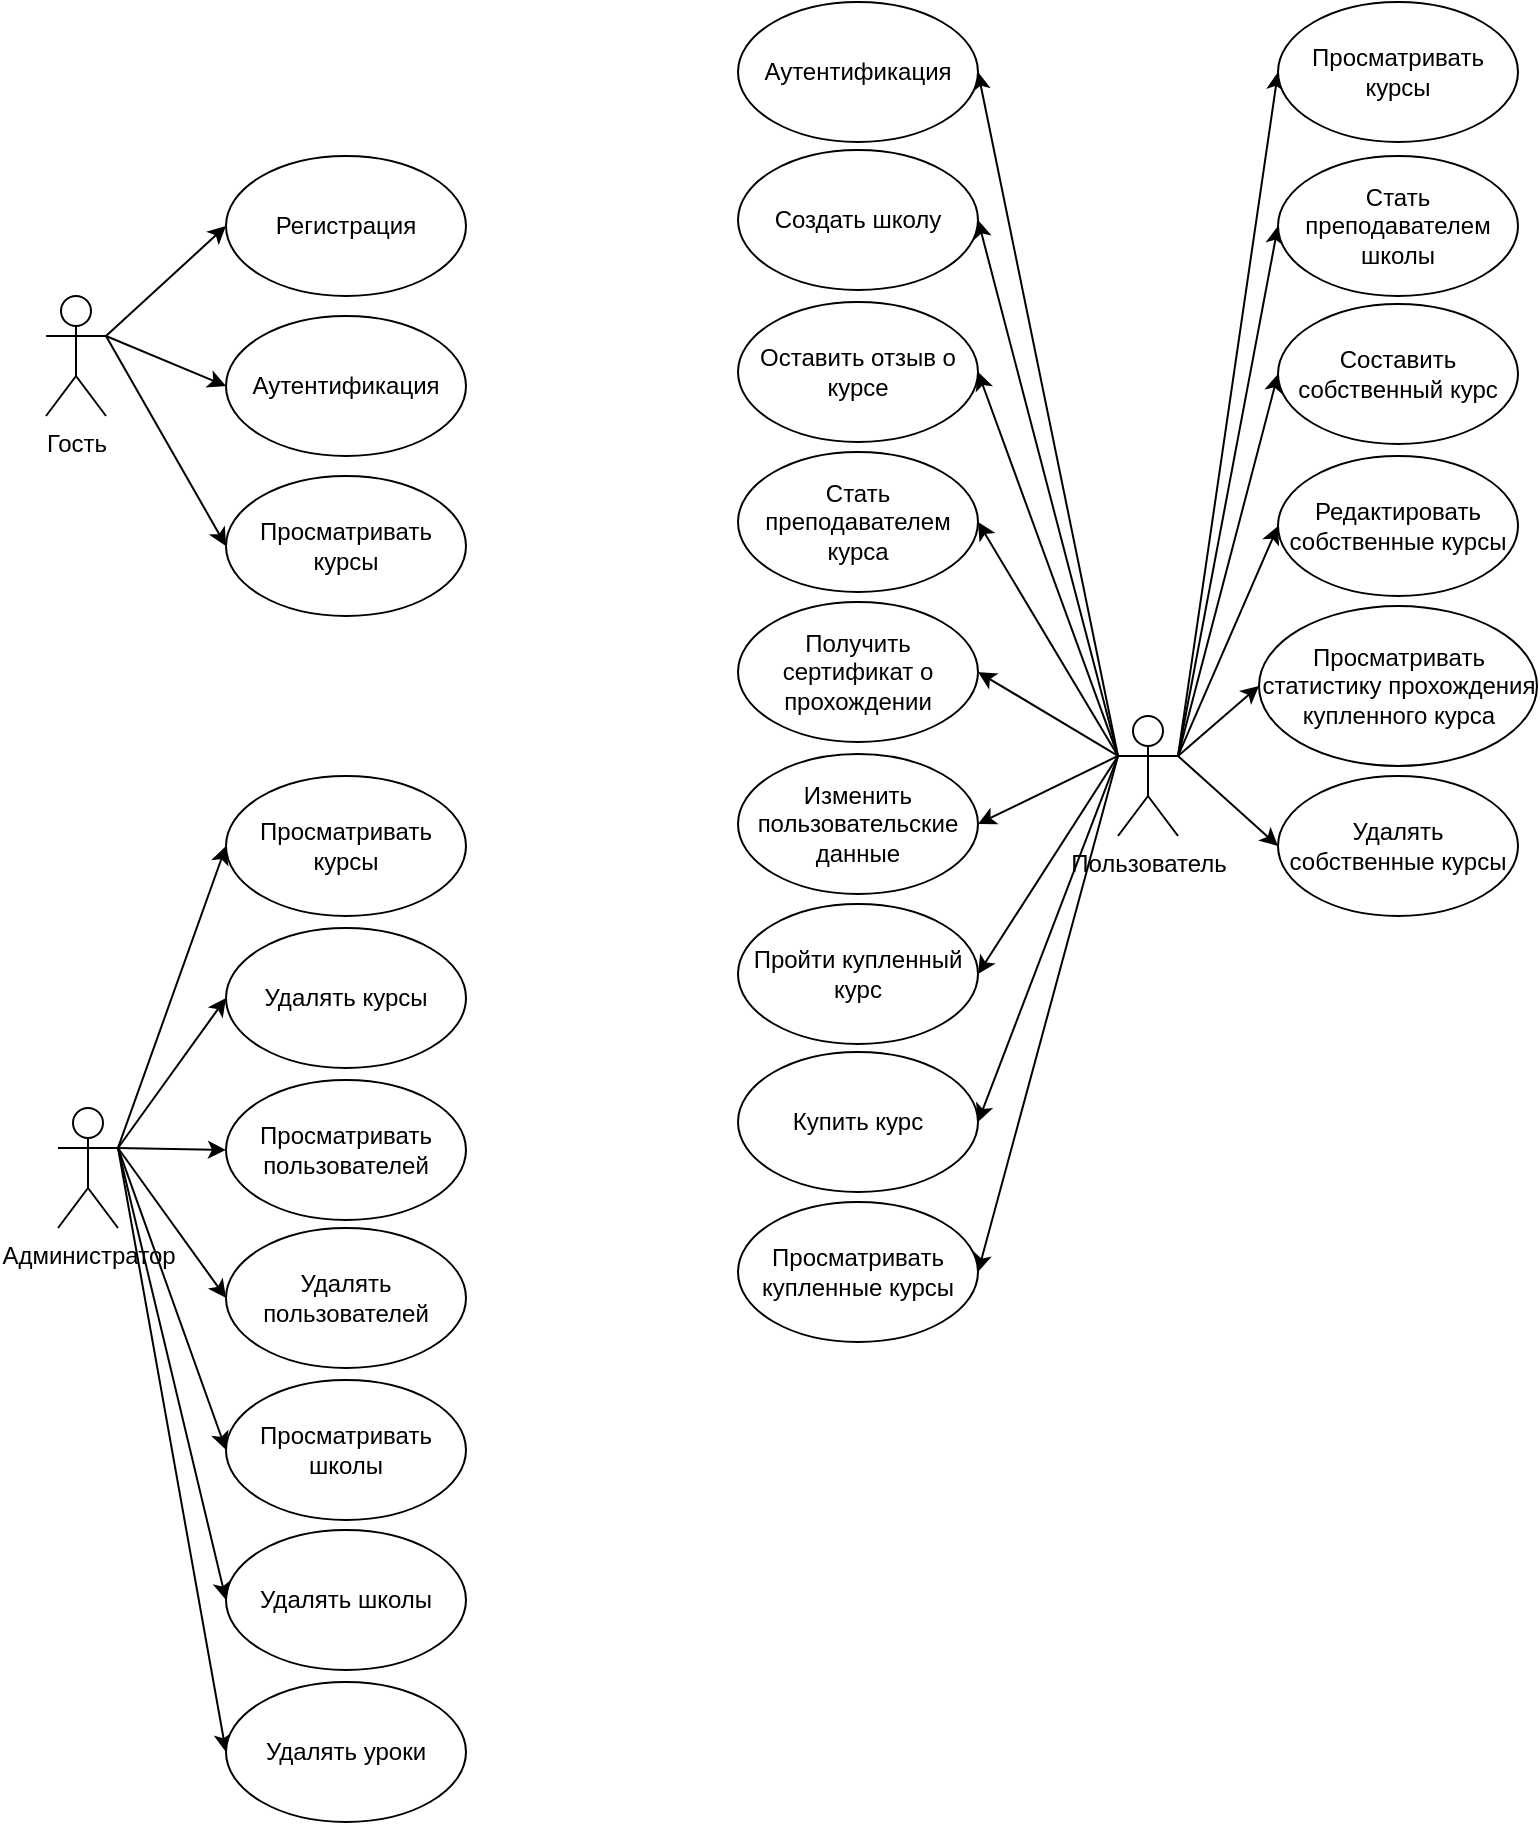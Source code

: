 <mxfile version="22.1.2" type="device">
  <diagram name="Page-1" id="9lbCPC_0ziNbkuC87Svl">
    <mxGraphModel dx="897" dy="674" grid="1" gridSize="10" guides="1" tooltips="1" connect="1" arrows="1" fold="1" page="1" pageScale="1" pageWidth="827" pageHeight="1169" math="0" shadow="0">
      <root>
        <mxCell id="0" />
        <mxCell id="1" parent="0" />
        <mxCell id="8tdzM-dFQOlXanSijI_s-6" style="edgeStyle=none;rounded=0;orthogonalLoop=1;jettySize=auto;html=1;exitX=1;exitY=0.333;exitDx=0;exitDy=0;exitPerimeter=0;entryX=0;entryY=0.5;entryDx=0;entryDy=0;" edge="1" parent="1" source="lgveZW18jblFSIelw5Wt-1" target="lgveZW18jblFSIelw5Wt-6">
          <mxGeometry relative="1" as="geometry" />
        </mxCell>
        <mxCell id="8tdzM-dFQOlXanSijI_s-7" style="edgeStyle=none;rounded=0;orthogonalLoop=1;jettySize=auto;html=1;exitX=1;exitY=0.333;exitDx=0;exitDy=0;exitPerimeter=0;entryX=0;entryY=0.5;entryDx=0;entryDy=0;" edge="1" parent="1" source="lgveZW18jblFSIelw5Wt-1" target="lgveZW18jblFSIelw5Wt-8">
          <mxGeometry relative="1" as="geometry" />
        </mxCell>
        <mxCell id="8tdzM-dFQOlXanSijI_s-8" style="edgeStyle=none;rounded=0;orthogonalLoop=1;jettySize=auto;html=1;exitX=1;exitY=0.333;exitDx=0;exitDy=0;exitPerimeter=0;entryX=0;entryY=0.5;entryDx=0;entryDy=0;" edge="1" parent="1" source="lgveZW18jblFSIelw5Wt-1" target="lgveZW18jblFSIelw5Wt-21">
          <mxGeometry relative="1" as="geometry" />
        </mxCell>
        <mxCell id="lgveZW18jblFSIelw5Wt-1" value="Гость" style="shape=umlActor;verticalLabelPosition=bottom;verticalAlign=top;html=1;outlineConnect=0;" parent="1" vertex="1">
          <mxGeometry x="24" y="350" width="30" height="60" as="geometry" />
        </mxCell>
        <mxCell id="8tdzM-dFQOlXanSijI_s-10" style="edgeStyle=none;rounded=0;orthogonalLoop=1;jettySize=auto;html=1;exitX=0;exitY=0.333;exitDx=0;exitDy=0;exitPerimeter=0;entryX=1;entryY=0.5;entryDx=0;entryDy=0;" edge="1" parent="1" source="lgveZW18jblFSIelw5Wt-2" target="lgveZW18jblFSIelw5Wt-16">
          <mxGeometry relative="1" as="geometry" />
        </mxCell>
        <mxCell id="8tdzM-dFQOlXanSijI_s-11" style="edgeStyle=none;rounded=0;orthogonalLoop=1;jettySize=auto;html=1;exitX=0;exitY=0.333;exitDx=0;exitDy=0;exitPerimeter=0;entryX=1;entryY=0.5;entryDx=0;entryDy=0;" edge="1" parent="1" source="lgveZW18jblFSIelw5Wt-2" target="lgveZW18jblFSIelw5Wt-17">
          <mxGeometry relative="1" as="geometry" />
        </mxCell>
        <mxCell id="8tdzM-dFQOlXanSijI_s-12" style="edgeStyle=none;rounded=0;orthogonalLoop=1;jettySize=auto;html=1;exitX=0;exitY=0.333;exitDx=0;exitDy=0;exitPerimeter=0;entryX=1;entryY=0.5;entryDx=0;entryDy=0;" edge="1" parent="1" source="lgveZW18jblFSIelw5Wt-2" target="lgveZW18jblFSIelw5Wt-15">
          <mxGeometry relative="1" as="geometry" />
        </mxCell>
        <mxCell id="8tdzM-dFQOlXanSijI_s-13" style="edgeStyle=none;rounded=0;orthogonalLoop=1;jettySize=auto;html=1;exitX=0;exitY=0.333;exitDx=0;exitDy=0;exitPerimeter=0;entryX=1;entryY=0.5;entryDx=0;entryDy=0;" edge="1" parent="1" source="lgveZW18jblFSIelw5Wt-2" target="lgveZW18jblFSIelw5Wt-14">
          <mxGeometry relative="1" as="geometry" />
        </mxCell>
        <mxCell id="8tdzM-dFQOlXanSijI_s-14" style="edgeStyle=none;rounded=0;orthogonalLoop=1;jettySize=auto;html=1;exitX=0;exitY=0.333;exitDx=0;exitDy=0;exitPerimeter=0;entryX=1;entryY=0.5;entryDx=0;entryDy=0;" edge="1" parent="1" source="lgveZW18jblFSIelw5Wt-2" target="lgveZW18jblFSIelw5Wt-20">
          <mxGeometry relative="1" as="geometry" />
        </mxCell>
        <mxCell id="8tdzM-dFQOlXanSijI_s-15" style="edgeStyle=none;rounded=0;orthogonalLoop=1;jettySize=auto;html=1;exitX=0;exitY=0.333;exitDx=0;exitDy=0;exitPerimeter=0;entryX=1;entryY=0.5;entryDx=0;entryDy=0;" edge="1" parent="1" source="lgveZW18jblFSIelw5Wt-2" target="lgveZW18jblFSIelw5Wt-13">
          <mxGeometry relative="1" as="geometry" />
        </mxCell>
        <mxCell id="8tdzM-dFQOlXanSijI_s-16" style="edgeStyle=none;rounded=0;orthogonalLoop=1;jettySize=auto;html=1;exitX=0;exitY=0.333;exitDx=0;exitDy=0;exitPerimeter=0;entryX=1;entryY=0.5;entryDx=0;entryDy=0;" edge="1" parent="1" source="lgveZW18jblFSIelw5Wt-2" target="lgveZW18jblFSIelw5Wt-12">
          <mxGeometry relative="1" as="geometry" />
        </mxCell>
        <mxCell id="8tdzM-dFQOlXanSijI_s-17" style="edgeStyle=none;rounded=0;orthogonalLoop=1;jettySize=auto;html=1;exitX=0;exitY=0.333;exitDx=0;exitDy=0;exitPerimeter=0;entryX=1;entryY=0.5;entryDx=0;entryDy=0;" edge="1" parent="1" source="lgveZW18jblFSIelw5Wt-2" target="lgveZW18jblFSIelw5Wt-23">
          <mxGeometry relative="1" as="geometry" />
        </mxCell>
        <mxCell id="8tdzM-dFQOlXanSijI_s-20" style="edgeStyle=none;rounded=0;orthogonalLoop=1;jettySize=auto;html=1;exitX=1;exitY=0.333;exitDx=0;exitDy=0;exitPerimeter=0;entryX=0;entryY=0.5;entryDx=0;entryDy=0;" edge="1" parent="1" source="lgveZW18jblFSIelw5Wt-2" target="8tdzM-dFQOlXanSijI_s-18">
          <mxGeometry relative="1" as="geometry" />
        </mxCell>
        <mxCell id="8tdzM-dFQOlXanSijI_s-21" style="edgeStyle=none;rounded=0;orthogonalLoop=1;jettySize=auto;html=1;exitX=1;exitY=0.333;exitDx=0;exitDy=0;exitPerimeter=0;entryX=0;entryY=0.5;entryDx=0;entryDy=0;" edge="1" parent="1" source="lgveZW18jblFSIelw5Wt-2" target="lgveZW18jblFSIelw5Wt-18">
          <mxGeometry relative="1" as="geometry" />
        </mxCell>
        <mxCell id="8tdzM-dFQOlXanSijI_s-22" style="edgeStyle=none;rounded=0;orthogonalLoop=1;jettySize=auto;html=1;exitX=1;exitY=0.333;exitDx=0;exitDy=0;exitPerimeter=0;entryX=0;entryY=0.5;entryDx=0;entryDy=0;" edge="1" parent="1" source="lgveZW18jblFSIelw5Wt-2" target="lgveZW18jblFSIelw5Wt-19">
          <mxGeometry relative="1" as="geometry" />
        </mxCell>
        <mxCell id="8tdzM-dFQOlXanSijI_s-23" style="edgeStyle=none;rounded=0;orthogonalLoop=1;jettySize=auto;html=1;exitX=1;exitY=0.333;exitDx=0;exitDy=0;exitPerimeter=0;entryX=0;entryY=0.5;entryDx=0;entryDy=0;" edge="1" parent="1" source="lgveZW18jblFSIelw5Wt-2" target="lgveZW18jblFSIelw5Wt-24">
          <mxGeometry relative="1" as="geometry" />
        </mxCell>
        <mxCell id="8tdzM-dFQOlXanSijI_s-27" style="edgeStyle=none;rounded=0;orthogonalLoop=1;jettySize=auto;html=1;exitX=1;exitY=0.333;exitDx=0;exitDy=0;exitPerimeter=0;entryX=0;entryY=0.5;entryDx=0;entryDy=0;" edge="1" parent="1" source="lgveZW18jblFSIelw5Wt-2" target="8tdzM-dFQOlXanSijI_s-26">
          <mxGeometry relative="1" as="geometry" />
        </mxCell>
        <mxCell id="8tdzM-dFQOlXanSijI_s-51" style="edgeStyle=none;rounded=0;orthogonalLoop=1;jettySize=auto;html=1;exitX=0;exitY=0.333;exitDx=0;exitDy=0;exitPerimeter=0;entryX=1;entryY=0.5;entryDx=0;entryDy=0;" edge="1" parent="1" source="lgveZW18jblFSIelw5Wt-2" target="8tdzM-dFQOlXanSijI_s-50">
          <mxGeometry relative="1" as="geometry" />
        </mxCell>
        <mxCell id="8tdzM-dFQOlXanSijI_s-53" style="edgeStyle=none;rounded=0;orthogonalLoop=1;jettySize=auto;html=1;exitX=1;exitY=0.333;exitDx=0;exitDy=0;exitPerimeter=0;entryX=0;entryY=0.5;entryDx=0;entryDy=0;" edge="1" parent="1" source="lgveZW18jblFSIelw5Wt-2" target="8tdzM-dFQOlXanSijI_s-52">
          <mxGeometry relative="1" as="geometry" />
        </mxCell>
        <mxCell id="lgveZW18jblFSIelw5Wt-2" value="Пользователь" style="shape=umlActor;verticalLabelPosition=bottom;verticalAlign=top;html=1;outlineConnect=0;" parent="1" vertex="1">
          <mxGeometry x="560" y="560" width="30" height="60" as="geometry" />
        </mxCell>
        <mxCell id="lgveZW18jblFSIelw5Wt-6" value="Регистрация" style="ellipse;whiteSpace=wrap;html=1;" parent="1" vertex="1">
          <mxGeometry x="114" y="280" width="120" height="70" as="geometry" />
        </mxCell>
        <mxCell id="lgveZW18jblFSIelw5Wt-8" value="Аутентификация" style="ellipse;whiteSpace=wrap;html=1;" parent="1" vertex="1">
          <mxGeometry x="114" y="360" width="120" height="70" as="geometry" />
        </mxCell>
        <mxCell id="lgveZW18jblFSIelw5Wt-12" value="Купить курс" style="ellipse;whiteSpace=wrap;html=1;" parent="1" vertex="1">
          <mxGeometry x="370" y="728" width="120" height="70" as="geometry" />
        </mxCell>
        <mxCell id="lgveZW18jblFSIelw5Wt-13" value="Пройти купленный курс" style="ellipse;whiteSpace=wrap;html=1;" parent="1" vertex="1">
          <mxGeometry x="370" y="654" width="120" height="70" as="geometry" />
        </mxCell>
        <mxCell id="lgveZW18jblFSIelw5Wt-14" value="Получить сертификат о прохождении" style="ellipse;whiteSpace=wrap;html=1;" parent="1" vertex="1">
          <mxGeometry x="370" y="503" width="120" height="70" as="geometry" />
        </mxCell>
        <mxCell id="lgveZW18jblFSIelw5Wt-15" value="Стать преподавателем курса" style="ellipse;whiteSpace=wrap;html=1;" parent="1" vertex="1">
          <mxGeometry x="370" y="428" width="120" height="70" as="geometry" />
        </mxCell>
        <mxCell id="lgveZW18jblFSIelw5Wt-16" value="Создать школу" style="ellipse;whiteSpace=wrap;html=1;" parent="1" vertex="1">
          <mxGeometry x="370" y="277" width="120" height="70" as="geometry" />
        </mxCell>
        <mxCell id="lgveZW18jblFSIelw5Wt-17" value="Оставить отзыв о курсе" style="ellipse;whiteSpace=wrap;html=1;" parent="1" vertex="1">
          <mxGeometry x="370" y="353" width="120" height="70" as="geometry" />
        </mxCell>
        <mxCell id="lgveZW18jblFSIelw5Wt-18" value="Составить собственный курс" style="ellipse;whiteSpace=wrap;html=1;" parent="1" vertex="1">
          <mxGeometry x="640" y="354" width="120" height="70" as="geometry" />
        </mxCell>
        <mxCell id="lgveZW18jblFSIelw5Wt-19" value="Редактировать собственные курсы" style="ellipse;whiteSpace=wrap;html=1;" parent="1" vertex="1">
          <mxGeometry x="640" y="430" width="120" height="70" as="geometry" />
        </mxCell>
        <mxCell id="lgveZW18jblFSIelw5Wt-20" value="Изменить пользовательские данные" style="ellipse;whiteSpace=wrap;html=1;" parent="1" vertex="1">
          <mxGeometry x="370" y="579" width="120" height="70" as="geometry" />
        </mxCell>
        <mxCell id="lgveZW18jblFSIelw5Wt-21" value="Просматривать курсы" style="ellipse;whiteSpace=wrap;html=1;" parent="1" vertex="1">
          <mxGeometry x="114" y="440" width="120" height="70" as="geometry" />
        </mxCell>
        <mxCell id="lgveZW18jblFSIelw5Wt-23" value="Просматривать купленные курсы" style="ellipse;whiteSpace=wrap;html=1;" parent="1" vertex="1">
          <mxGeometry x="370" y="803" width="120" height="70" as="geometry" />
        </mxCell>
        <mxCell id="lgveZW18jblFSIelw5Wt-24" value="Просматривать статистику прохождения купленного курса" style="ellipse;whiteSpace=wrap;html=1;" parent="1" vertex="1">
          <mxGeometry x="630.5" y="505" width="139" height="80" as="geometry" />
        </mxCell>
        <mxCell id="8tdzM-dFQOlXanSijI_s-18" value="Стать преподавателем школы" style="ellipse;whiteSpace=wrap;html=1;" vertex="1" parent="1">
          <mxGeometry x="640" y="280" width="120" height="70" as="geometry" />
        </mxCell>
        <mxCell id="8tdzM-dFQOlXanSijI_s-24" value="Просматривать курсы" style="ellipse;whiteSpace=wrap;html=1;direction=west;" vertex="1" parent="1">
          <mxGeometry x="114" y="590" width="120" height="70" as="geometry" />
        </mxCell>
        <mxCell id="8tdzM-dFQOlXanSijI_s-25" value="Удалять курсы" style="ellipse;whiteSpace=wrap;html=1;direction=west;" vertex="1" parent="1">
          <mxGeometry x="114" y="666" width="120" height="70" as="geometry" />
        </mxCell>
        <mxCell id="8tdzM-dFQOlXanSijI_s-26" value="Удалять собственные курсы" style="ellipse;whiteSpace=wrap;html=1;" vertex="1" parent="1">
          <mxGeometry x="640" y="590" width="120" height="70" as="geometry" />
        </mxCell>
        <mxCell id="8tdzM-dFQOlXanSijI_s-28" value="Просматривать пользователей" style="ellipse;whiteSpace=wrap;html=1;direction=west;" vertex="1" parent="1">
          <mxGeometry x="114" y="742" width="120" height="70" as="geometry" />
        </mxCell>
        <mxCell id="8tdzM-dFQOlXanSijI_s-29" value="Удалять пользователей" style="ellipse;whiteSpace=wrap;html=1;direction=west;" vertex="1" parent="1">
          <mxGeometry x="114" y="816" width="120" height="70" as="geometry" />
        </mxCell>
        <mxCell id="8tdzM-dFQOlXanSijI_s-30" value="Просматривать школы" style="ellipse;whiteSpace=wrap;html=1;direction=west;" vertex="1" parent="1">
          <mxGeometry x="114" y="892" width="120" height="70" as="geometry" />
        </mxCell>
        <mxCell id="8tdzM-dFQOlXanSijI_s-31" value="Удалять школы" style="ellipse;whiteSpace=wrap;html=1;direction=west;" vertex="1" parent="1">
          <mxGeometry x="114" y="967" width="120" height="70" as="geometry" />
        </mxCell>
        <mxCell id="8tdzM-dFQOlXanSijI_s-42" style="edgeStyle=none;rounded=0;orthogonalLoop=1;jettySize=auto;html=1;exitX=1;exitY=0.333;exitDx=0;exitDy=0;exitPerimeter=0;entryX=1;entryY=0.5;entryDx=0;entryDy=0;" edge="1" parent="1" source="8tdzM-dFQOlXanSijI_s-39" target="8tdzM-dFQOlXanSijI_s-24">
          <mxGeometry relative="1" as="geometry" />
        </mxCell>
        <mxCell id="8tdzM-dFQOlXanSijI_s-43" style="edgeStyle=none;rounded=0;orthogonalLoop=1;jettySize=auto;html=1;exitX=1;exitY=0.333;exitDx=0;exitDy=0;exitPerimeter=0;entryX=1;entryY=0.5;entryDx=0;entryDy=0;" edge="1" parent="1" source="8tdzM-dFQOlXanSijI_s-39" target="8tdzM-dFQOlXanSijI_s-25">
          <mxGeometry relative="1" as="geometry" />
        </mxCell>
        <mxCell id="8tdzM-dFQOlXanSijI_s-44" style="edgeStyle=none;rounded=0;orthogonalLoop=1;jettySize=auto;html=1;exitX=1;exitY=0.333;exitDx=0;exitDy=0;exitPerimeter=0;entryX=1;entryY=0.5;entryDx=0;entryDy=0;" edge="1" parent="1" source="8tdzM-dFQOlXanSijI_s-39" target="8tdzM-dFQOlXanSijI_s-28">
          <mxGeometry relative="1" as="geometry" />
        </mxCell>
        <mxCell id="8tdzM-dFQOlXanSijI_s-45" style="edgeStyle=none;rounded=0;orthogonalLoop=1;jettySize=auto;html=1;exitX=1;exitY=0.333;exitDx=0;exitDy=0;exitPerimeter=0;entryX=1;entryY=0.5;entryDx=0;entryDy=0;" edge="1" parent="1" source="8tdzM-dFQOlXanSijI_s-39" target="8tdzM-dFQOlXanSijI_s-29">
          <mxGeometry relative="1" as="geometry" />
        </mxCell>
        <mxCell id="8tdzM-dFQOlXanSijI_s-46" style="edgeStyle=none;rounded=0;orthogonalLoop=1;jettySize=auto;html=1;exitX=1;exitY=0.333;exitDx=0;exitDy=0;exitPerimeter=0;entryX=1;entryY=0.5;entryDx=0;entryDy=0;" edge="1" parent="1" source="8tdzM-dFQOlXanSijI_s-39" target="8tdzM-dFQOlXanSijI_s-30">
          <mxGeometry relative="1" as="geometry" />
        </mxCell>
        <mxCell id="8tdzM-dFQOlXanSijI_s-47" style="edgeStyle=none;rounded=0;orthogonalLoop=1;jettySize=auto;html=1;exitX=1;exitY=0.333;exitDx=0;exitDy=0;exitPerimeter=0;entryX=1;entryY=0.5;entryDx=0;entryDy=0;" edge="1" parent="1" source="8tdzM-dFQOlXanSijI_s-39" target="8tdzM-dFQOlXanSijI_s-31">
          <mxGeometry relative="1" as="geometry" />
        </mxCell>
        <mxCell id="8tdzM-dFQOlXanSijI_s-49" style="edgeStyle=none;rounded=0;orthogonalLoop=1;jettySize=auto;html=1;exitX=1;exitY=0.333;exitDx=0;exitDy=0;exitPerimeter=0;entryX=1;entryY=0.5;entryDx=0;entryDy=0;" edge="1" parent="1" source="8tdzM-dFQOlXanSijI_s-39" target="8tdzM-dFQOlXanSijI_s-48">
          <mxGeometry relative="1" as="geometry" />
        </mxCell>
        <mxCell id="8tdzM-dFQOlXanSijI_s-39" value="Администратор" style="shape=umlActor;verticalLabelPosition=bottom;verticalAlign=top;html=1;outlineConnect=0;" vertex="1" parent="1">
          <mxGeometry x="30" y="756" width="30" height="60" as="geometry" />
        </mxCell>
        <mxCell id="8tdzM-dFQOlXanSijI_s-48" value="Удалять уроки" style="ellipse;whiteSpace=wrap;html=1;direction=west;" vertex="1" parent="1">
          <mxGeometry x="114" y="1043" width="120" height="70" as="geometry" />
        </mxCell>
        <mxCell id="8tdzM-dFQOlXanSijI_s-50" value="Аутентификация" style="ellipse;whiteSpace=wrap;html=1;" vertex="1" parent="1">
          <mxGeometry x="370" y="203" width="120" height="70" as="geometry" />
        </mxCell>
        <mxCell id="8tdzM-dFQOlXanSijI_s-52" value="Просматривать курсы" style="ellipse;whiteSpace=wrap;html=1;" vertex="1" parent="1">
          <mxGeometry x="640" y="203" width="120" height="70" as="geometry" />
        </mxCell>
      </root>
    </mxGraphModel>
  </diagram>
</mxfile>
